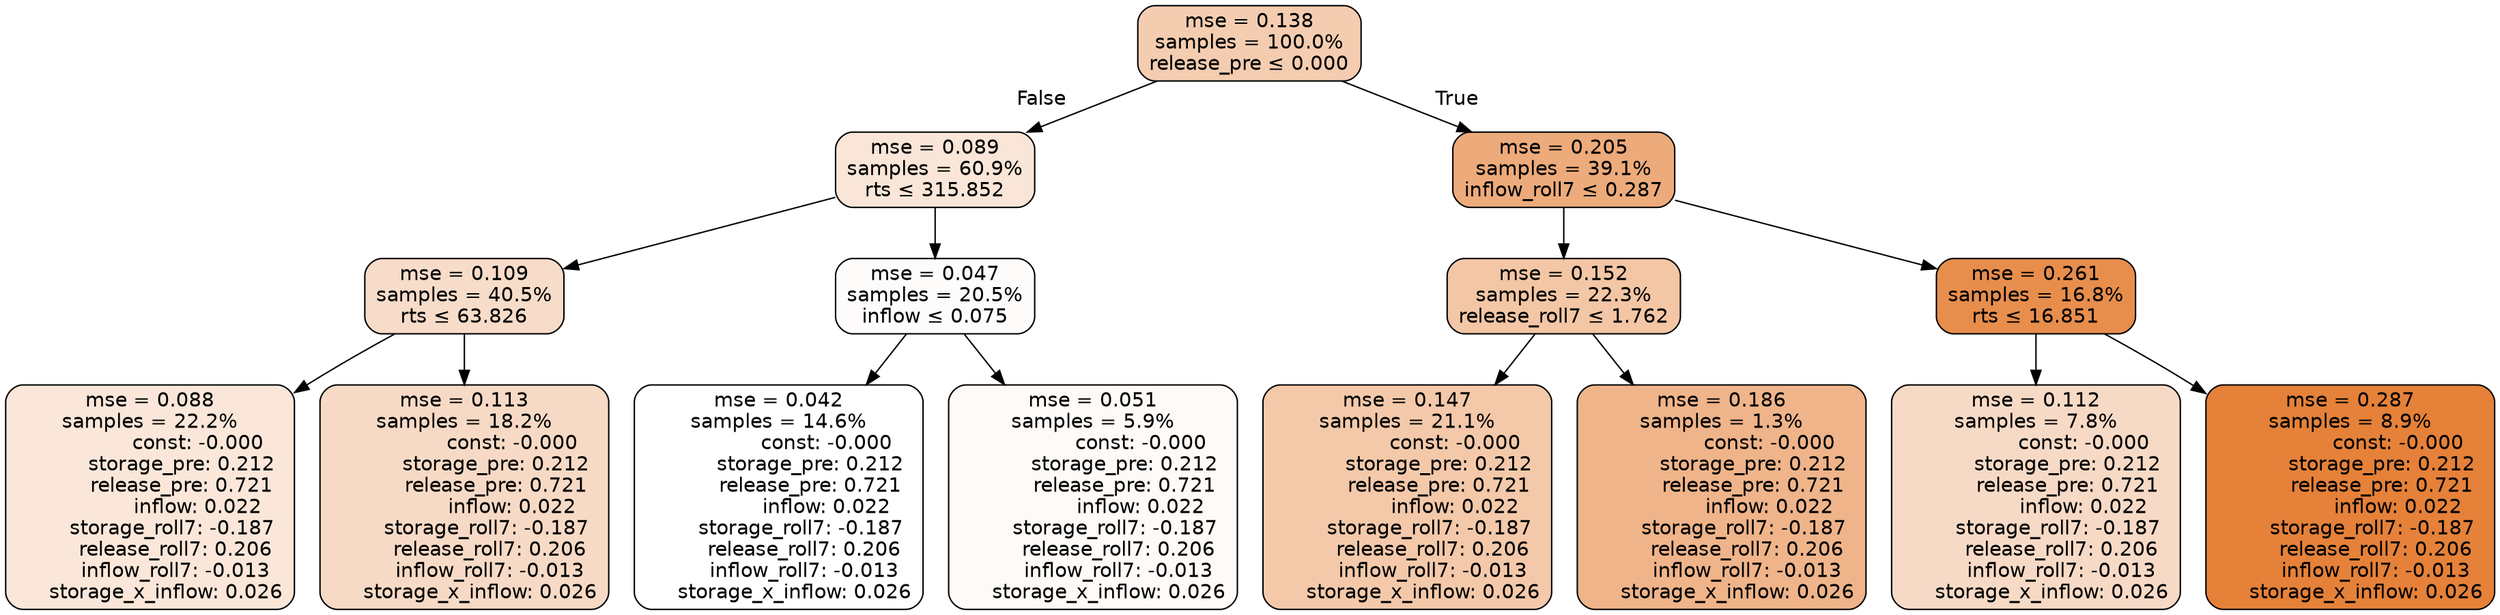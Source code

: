 digraph tree {
node [shape=rectangle, style="filled, rounded", color="black", fontname=helvetica] ;
edge [fontname=helvetica] ;
	"0" [label="mse = 0.138
samples = 100.0%
release_pre &le; 0.000", fillcolor="#f4cdb1"]
	"1" [label="mse = 0.089
samples = 60.9%
rts &le; 315.852", fillcolor="#f9e6d8"]
	"2" [label="mse = 0.109
samples = 40.5%
rts &le; 63.826", fillcolor="#f7dcc9"]
	"3" [label="mse = 0.088
samples = 22.2%
               const: -0.000
          storage_pre: 0.212
          release_pre: 0.721
               inflow: 0.022
       storage_roll7: -0.187
        release_roll7: 0.206
        inflow_roll7: -0.013
     storage_x_inflow: 0.026", fillcolor="#fae7d9"]
	"4" [label="mse = 0.113
samples = 18.2%
               const: -0.000
          storage_pre: 0.212
          release_pre: 0.721
               inflow: 0.022
       storage_roll7: -0.187
        release_roll7: 0.206
        inflow_roll7: -0.013
     storage_x_inflow: 0.026", fillcolor="#f7dac5"]
	"5" [label="mse = 0.047
samples = 20.5%
inflow &le; 0.075", fillcolor="#fefcfa"]
	"6" [label="mse = 0.042
samples = 14.6%
               const: -0.000
          storage_pre: 0.212
          release_pre: 0.721
               inflow: 0.022
       storage_roll7: -0.187
        release_roll7: 0.206
        inflow_roll7: -0.013
     storage_x_inflow: 0.026", fillcolor="#ffffff"]
	"7" [label="mse = 0.051
samples = 5.9%
               const: -0.000
          storage_pre: 0.212
          release_pre: 0.721
               inflow: 0.022
       storage_roll7: -0.187
        release_roll7: 0.206
        inflow_roll7: -0.013
     storage_x_inflow: 0.026", fillcolor="#fefaf7"]
	"8" [label="mse = 0.205
samples = 39.1%
inflow_roll7 &le; 0.287", fillcolor="#edab7b"]
	"9" [label="mse = 0.152
samples = 22.3%
release_roll7 &le; 1.762", fillcolor="#f3c6a5"]
	"10" [label="mse = 0.147
samples = 21.1%
               const: -0.000
          storage_pre: 0.212
          release_pre: 0.721
               inflow: 0.022
       storage_roll7: -0.187
        release_roll7: 0.206
        inflow_roll7: -0.013
     storage_x_inflow: 0.026", fillcolor="#f3c9aa"]
	"11" [label="mse = 0.186
samples = 1.3%
               const: -0.000
          storage_pre: 0.212
          release_pre: 0.721
               inflow: 0.022
       storage_roll7: -0.187
        release_roll7: 0.206
        inflow_roll7: -0.013
     storage_x_inflow: 0.026", fillcolor="#efb48a"]
	"12" [label="mse = 0.261
samples = 16.8%
rts &le; 16.851", fillcolor="#e78e4d"]
	"13" [label="mse = 0.112
samples = 7.8%
               const: -0.000
          storage_pre: 0.212
          release_pre: 0.721
               inflow: 0.022
       storage_roll7: -0.187
        release_roll7: 0.206
        inflow_roll7: -0.013
     storage_x_inflow: 0.026", fillcolor="#f7dac6"]
	"14" [label="mse = 0.287
samples = 8.9%
               const: -0.000
          storage_pre: 0.212
          release_pre: 0.721
               inflow: 0.022
       storage_roll7: -0.187
        release_roll7: 0.206
        inflow_roll7: -0.013
     storage_x_inflow: 0.026", fillcolor="#e58139"]

	"0" -> "1" [labeldistance=2.5, labelangle=45, headlabel="False"]
	"1" -> "2"
	"2" -> "3"
	"2" -> "4"
	"1" -> "5"
	"5" -> "6"
	"5" -> "7"
	"0" -> "8" [labeldistance=2.5, labelangle=-45, headlabel="True"]
	"8" -> "9"
	"9" -> "10"
	"9" -> "11"
	"8" -> "12"
	"12" -> "13"
	"12" -> "14"
}